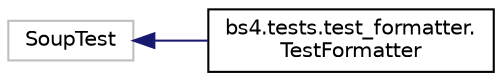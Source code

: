 digraph "Graphical Class Hierarchy"
{
 // LATEX_PDF_SIZE
  edge [fontname="Helvetica",fontsize="10",labelfontname="Helvetica",labelfontsize="10"];
  node [fontname="Helvetica",fontsize="10",shape=record];
  rankdir="LR";
  Node18784 [label="SoupTest",height=0.2,width=0.4,color="grey75", fillcolor="white", style="filled",tooltip=" "];
  Node18784 -> Node0 [dir="back",color="midnightblue",fontsize="10",style="solid",fontname="Helvetica"];
  Node0 [label="bs4.tests.test_formatter.\lTestFormatter",height=0.2,width=0.4,color="black", fillcolor="white", style="filled",URL="$classbs4_1_1tests_1_1test__formatter_1_1TestFormatter.html",tooltip=" "];
}
